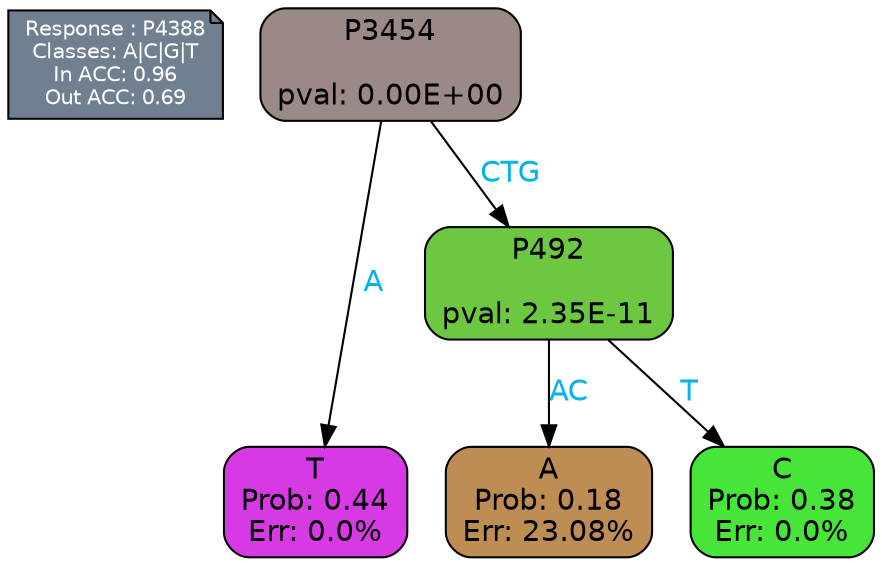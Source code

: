 digraph Tree {
node [shape=box, style="filled, rounded", color="black", fontname=helvetica] ;
graph [ranksep=equally, splines=polylines, bgcolor=transparent, dpi=600] ;
edge [fontname=helvetica] ;
LEGEND [label="Response : P4388
Classes: A|C|G|T
In ACC: 0.96
Out ACC: 0.69
",shape=note,align=left,style=filled,fillcolor="slategray",fontcolor="white",fontsize=10];1 [label="P3454

pval: 0.00E+00", fillcolor="#9b8988"] ;
2 [label="T
Prob: 0.44
Err: 0.0%", fillcolor="#d739e5"] ;
3 [label="P492

pval: 2.35E-11", fillcolor="#6dc841"] ;
4 [label="A
Prob: 0.18
Err: 23.08%", fillcolor="#be8d53"] ;
5 [label="C
Prob: 0.38
Err: 0.0%", fillcolor="#47e539"] ;
1 -> 2 [label="A",fontcolor=deepskyblue2] ;
1 -> 3 [label="CTG",fontcolor=deepskyblue2] ;
3 -> 4 [label="AC",fontcolor=deepskyblue2] ;
3 -> 5 [label="T",fontcolor=deepskyblue2] ;
{rank = same; 2;4;5;}{rank = same; LEGEND;1;}}